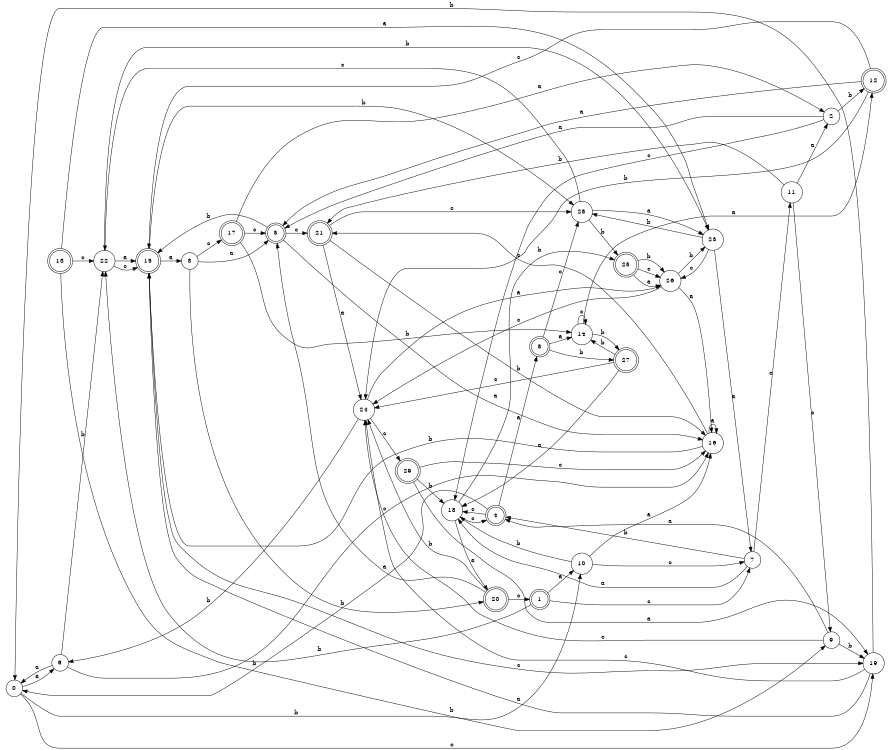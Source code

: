 digraph n24_2 {
__start0 [label="" shape="none"];

rankdir=LR;
size="8,5";

s0 [style="filled", color="black", fillcolor="white" shape="circle", label="0"];
s1 [style="rounded,filled", color="black", fillcolor="white" shape="doublecircle", label="1"];
s2 [style="filled", color="black", fillcolor="white" shape="circle", label="2"];
s3 [style="filled", color="black", fillcolor="white" shape="circle", label="3"];
s4 [style="rounded,filled", color="black", fillcolor="white" shape="doublecircle", label="4"];
s5 [style="rounded,filled", color="black", fillcolor="white" shape="doublecircle", label="5"];
s6 [style="filled", color="black", fillcolor="white" shape="circle", label="6"];
s7 [style="filled", color="black", fillcolor="white" shape="circle", label="7"];
s8 [style="rounded,filled", color="black", fillcolor="white" shape="doublecircle", label="8"];
s9 [style="filled", color="black", fillcolor="white" shape="circle", label="9"];
s10 [style="filled", color="black", fillcolor="white" shape="circle", label="10"];
s11 [style="filled", color="black", fillcolor="white" shape="circle", label="11"];
s12 [style="rounded,filled", color="black", fillcolor="white" shape="doublecircle", label="12"];
s13 [style="rounded,filled", color="black", fillcolor="white" shape="doublecircle", label="13"];
s14 [style="filled", color="black", fillcolor="white" shape="circle", label="14"];
s15 [style="rounded,filled", color="black", fillcolor="white" shape="doublecircle", label="15"];
s16 [style="filled", color="black", fillcolor="white" shape="circle", label="16"];
s17 [style="rounded,filled", color="black", fillcolor="white" shape="doublecircle", label="17"];
s18 [style="filled", color="black", fillcolor="white" shape="circle", label="18"];
s19 [style="filled", color="black", fillcolor="white" shape="circle", label="19"];
s20 [style="rounded,filled", color="black", fillcolor="white" shape="doublecircle", label="20"];
s21 [style="rounded,filled", color="black", fillcolor="white" shape="doublecircle", label="21"];
s22 [style="filled", color="black", fillcolor="white" shape="circle", label="22"];
s23 [style="filled", color="black", fillcolor="white" shape="circle", label="23"];
s24 [style="filled", color="black", fillcolor="white" shape="circle", label="24"];
s25 [style="rounded,filled", color="black", fillcolor="white" shape="doublecircle", label="25"];
s26 [style="filled", color="black", fillcolor="white" shape="circle", label="26"];
s27 [style="rounded,filled", color="black", fillcolor="white" shape="doublecircle", label="27"];
s28 [style="filled", color="black", fillcolor="white" shape="circle", label="28"];
s29 [style="rounded,filled", color="black", fillcolor="white" shape="doublecircle", label="29"];
s0 -> s6 [label="a"];
s0 -> s10 [label="b"];
s0 -> s19 [label="c"];
s1 -> s10 [label="a"];
s1 -> s22 [label="b"];
s1 -> s7 [label="c"];
s2 -> s5 [label="a"];
s2 -> s12 [label="b"];
s2 -> s18 [label="c"];
s3 -> s5 [label="a"];
s3 -> s20 [label="b"];
s3 -> s17 [label="c"];
s4 -> s8 [label="a"];
s4 -> s0 [label="b"];
s4 -> s18 [label="c"];
s5 -> s16 [label="a"];
s5 -> s15 [label="b"];
s5 -> s21 [label="c"];
s6 -> s0 [label="a"];
s6 -> s22 [label="b"];
s6 -> s16 [label="c"];
s7 -> s18 [label="a"];
s7 -> s4 [label="b"];
s7 -> s11 [label="c"];
s8 -> s14 [label="a"];
s8 -> s27 [label="b"];
s8 -> s28 [label="c"];
s9 -> s4 [label="a"];
s9 -> s19 [label="b"];
s9 -> s24 [label="c"];
s10 -> s16 [label="a"];
s10 -> s18 [label="b"];
s10 -> s7 [label="c"];
s11 -> s2 [label="a"];
s11 -> s21 [label="b"];
s11 -> s9 [label="c"];
s12 -> s5 [label="a"];
s12 -> s24 [label="b"];
s12 -> s15 [label="c"];
s13 -> s23 [label="a"];
s13 -> s9 [label="b"];
s13 -> s22 [label="c"];
s14 -> s12 [label="a"];
s14 -> s27 [label="b"];
s14 -> s14 [label="c"];
s15 -> s3 [label="a"];
s15 -> s28 [label="b"];
s15 -> s19 [label="c"];
s16 -> s16 [label="a"];
s16 -> s15 [label="b"];
s16 -> s21 [label="c"];
s17 -> s2 [label="a"];
s17 -> s14 [label="b"];
s17 -> s5 [label="c"];
s18 -> s20 [label="a"];
s18 -> s25 [label="b"];
s18 -> s4 [label="c"];
s19 -> s15 [label="a"];
s19 -> s0 [label="b"];
s19 -> s24 [label="c"];
s20 -> s5 [label="a"];
s20 -> s24 [label="b"];
s20 -> s1 [label="c"];
s21 -> s24 [label="a"];
s21 -> s16 [label="b"];
s21 -> s28 [label="c"];
s22 -> s15 [label="a"];
s22 -> s23 [label="b"];
s22 -> s15 [label="c"];
s23 -> s7 [label="a"];
s23 -> s28 [label="b"];
s23 -> s26 [label="c"];
s24 -> s26 [label="a"];
s24 -> s6 [label="b"];
s24 -> s29 [label="c"];
s25 -> s26 [label="a"];
s25 -> s26 [label="b"];
s25 -> s26 [label="c"];
s26 -> s16 [label="a"];
s26 -> s23 [label="b"];
s26 -> s24 [label="c"];
s27 -> s18 [label="a"];
s27 -> s14 [label="b"];
s27 -> s24 [label="c"];
s28 -> s23 [label="a"];
s28 -> s25 [label="b"];
s28 -> s22 [label="c"];
s29 -> s19 [label="a"];
s29 -> s18 [label="b"];
s29 -> s16 [label="c"];

}